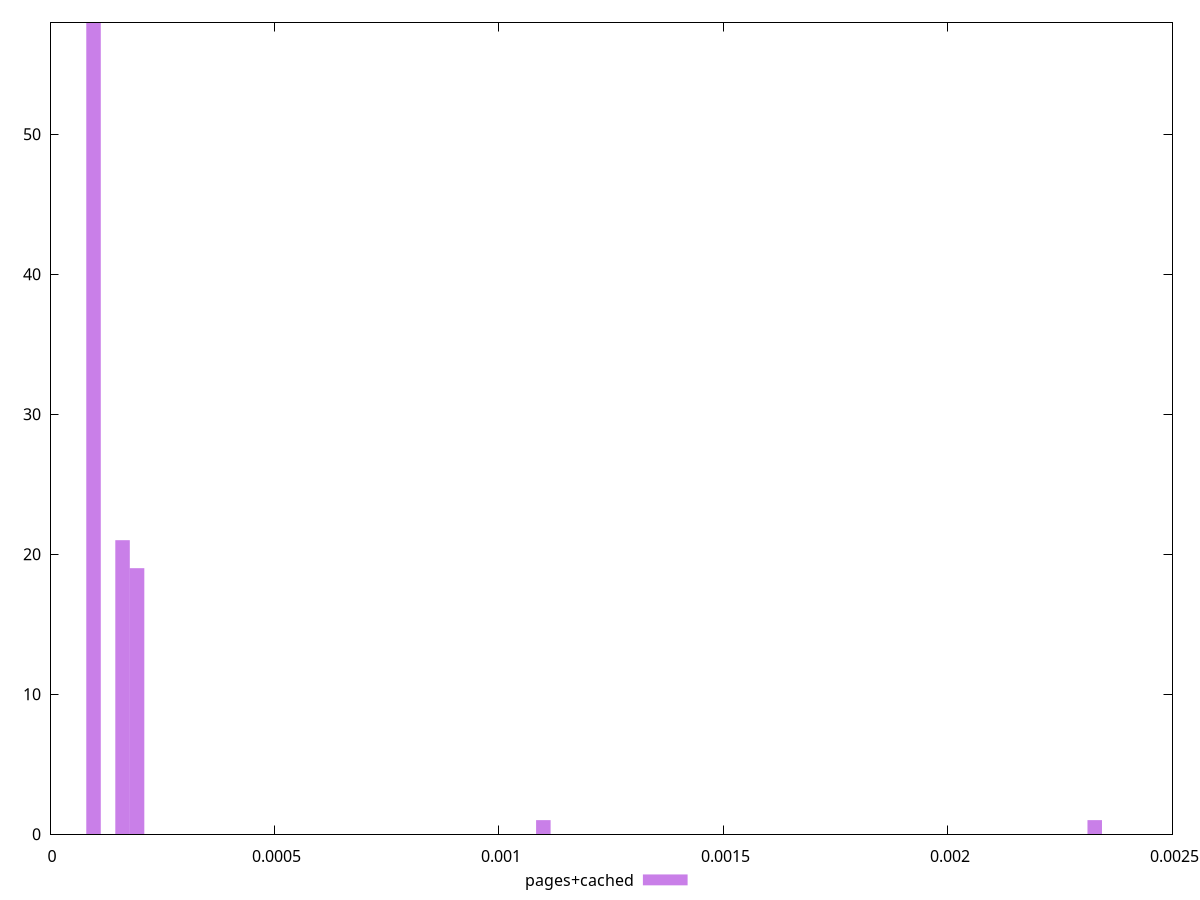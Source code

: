 $_pagesCached <<EOF
0.0010987643426186302 1
0.002326795078486511 1
0.00016158299156156326 21
0.00009694979493693795 58
0.0001938995898738759 19
EOF
set key outside below
set terminal pngcairo
set output "report_00004_2020-11-02T20-21-41.718Z/largest-contentful-paint/pages+cached//hist.png"
set yrange [0:58]
set boxwidth 0.00003231659831231265
set style fill transparent solid 0.5 noborder
plot $_pagesCached title "pages+cached" with boxes ,